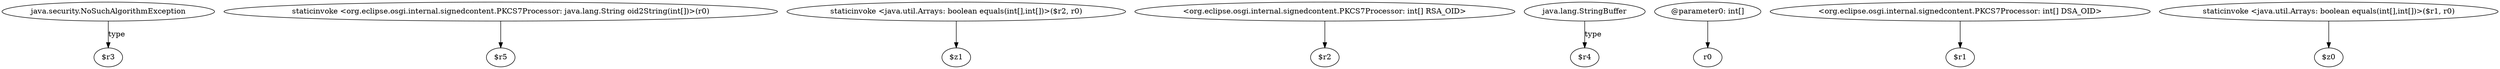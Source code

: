 digraph g {
0[label="java.security.NoSuchAlgorithmException"]
1[label="$r3"]
0->1[label="type"]
2[label="staticinvoke <org.eclipse.osgi.internal.signedcontent.PKCS7Processor: java.lang.String oid2String(int[])>(r0)"]
3[label="$r5"]
2->3[label=""]
4[label="staticinvoke <java.util.Arrays: boolean equals(int[],int[])>($r2, r0)"]
5[label="$z1"]
4->5[label=""]
6[label="<org.eclipse.osgi.internal.signedcontent.PKCS7Processor: int[] RSA_OID>"]
7[label="$r2"]
6->7[label=""]
8[label="java.lang.StringBuffer"]
9[label="$r4"]
8->9[label="type"]
10[label="@parameter0: int[]"]
11[label="r0"]
10->11[label=""]
12[label="<org.eclipse.osgi.internal.signedcontent.PKCS7Processor: int[] DSA_OID>"]
13[label="$r1"]
12->13[label=""]
14[label="staticinvoke <java.util.Arrays: boolean equals(int[],int[])>($r1, r0)"]
15[label="$z0"]
14->15[label=""]
}